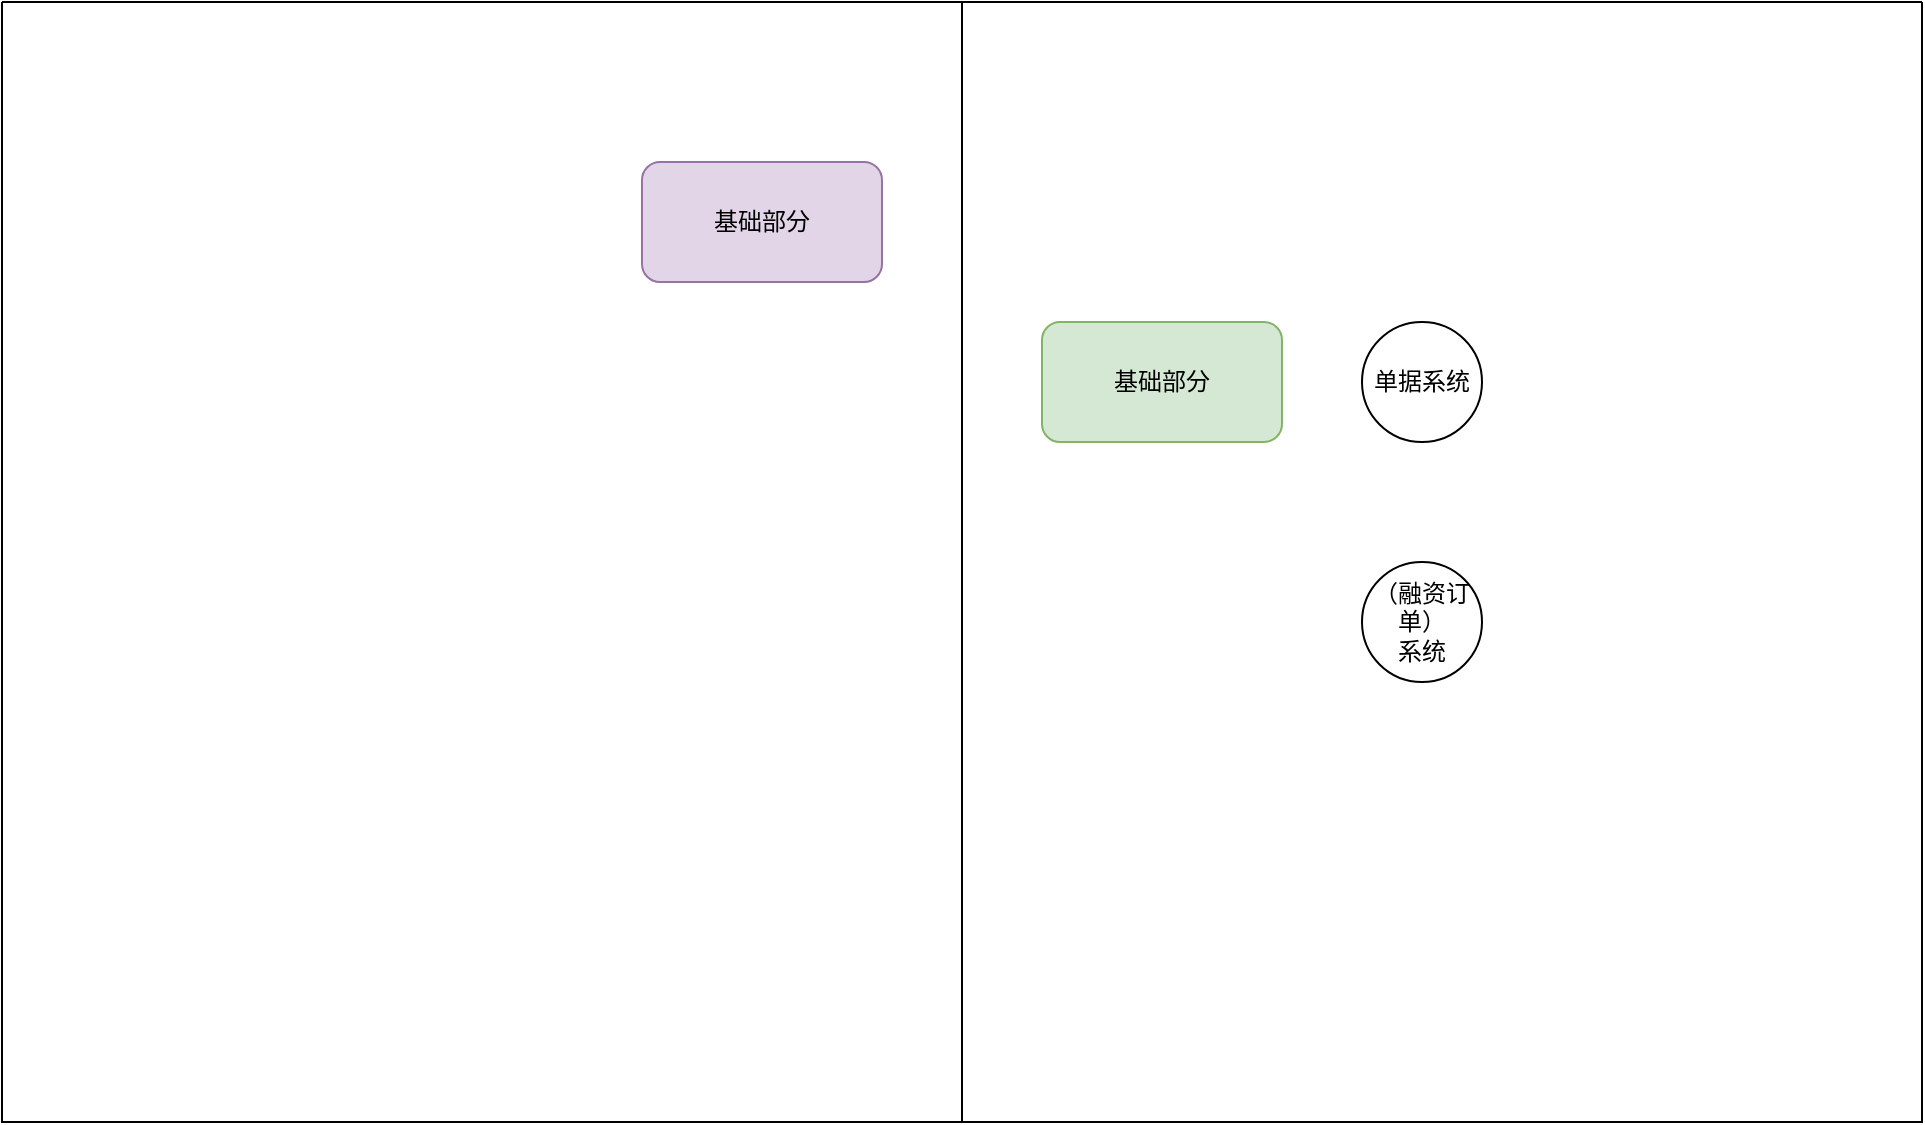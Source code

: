 <mxfile version="21.6.2" type="github">
  <diagram name="第 1 页" id="DsP0ySoP5KuVm8gyESEJ">
    <mxGraphModel dx="1195" dy="619" grid="1" gridSize="10" guides="1" tooltips="1" connect="1" arrows="1" fold="1" page="1" pageScale="1" pageWidth="827" pageHeight="1169" math="0" shadow="0">
      <root>
        <mxCell id="0" />
        <mxCell id="1" parent="0" />
        <mxCell id="JTM_hWVtwOP50AUBhIqX-2" value="" style="swimlane;startSize=0;" vertex="1" parent="1">
          <mxGeometry x="40" y="40" width="480" height="560" as="geometry" />
        </mxCell>
        <mxCell id="JTM_hWVtwOP50AUBhIqX-4" value="基础部分" style="rounded=1;whiteSpace=wrap;html=1;fillColor=#e1d5e7;strokeColor=#9673a6;" vertex="1" parent="JTM_hWVtwOP50AUBhIqX-2">
          <mxGeometry x="320" y="80" width="120" height="60" as="geometry" />
        </mxCell>
        <mxCell id="JTM_hWVtwOP50AUBhIqX-3" value="" style="swimlane;startSize=0;" vertex="1" parent="1">
          <mxGeometry x="520" y="40" width="480" height="560" as="geometry" />
        </mxCell>
        <mxCell id="JTM_hWVtwOP50AUBhIqX-5" value="基础部分" style="rounded=1;whiteSpace=wrap;html=1;fillColor=#d5e8d4;strokeColor=#82b366;" vertex="1" parent="JTM_hWVtwOP50AUBhIqX-3">
          <mxGeometry x="40" y="160" width="120" height="60" as="geometry" />
        </mxCell>
        <mxCell id="JTM_hWVtwOP50AUBhIqX-7" value="单据系统" style="ellipse;whiteSpace=wrap;html=1;aspect=fixed;" vertex="1" parent="JTM_hWVtwOP50AUBhIqX-3">
          <mxGeometry x="200" y="160" width="60" height="60" as="geometry" />
        </mxCell>
        <mxCell id="JTM_hWVtwOP50AUBhIqX-8" value="（融资订单）&lt;br&gt;系统" style="ellipse;whiteSpace=wrap;html=1;aspect=fixed;" vertex="1" parent="JTM_hWVtwOP50AUBhIqX-3">
          <mxGeometry x="200" y="280" width="60" height="60" as="geometry" />
        </mxCell>
      </root>
    </mxGraphModel>
  </diagram>
</mxfile>
